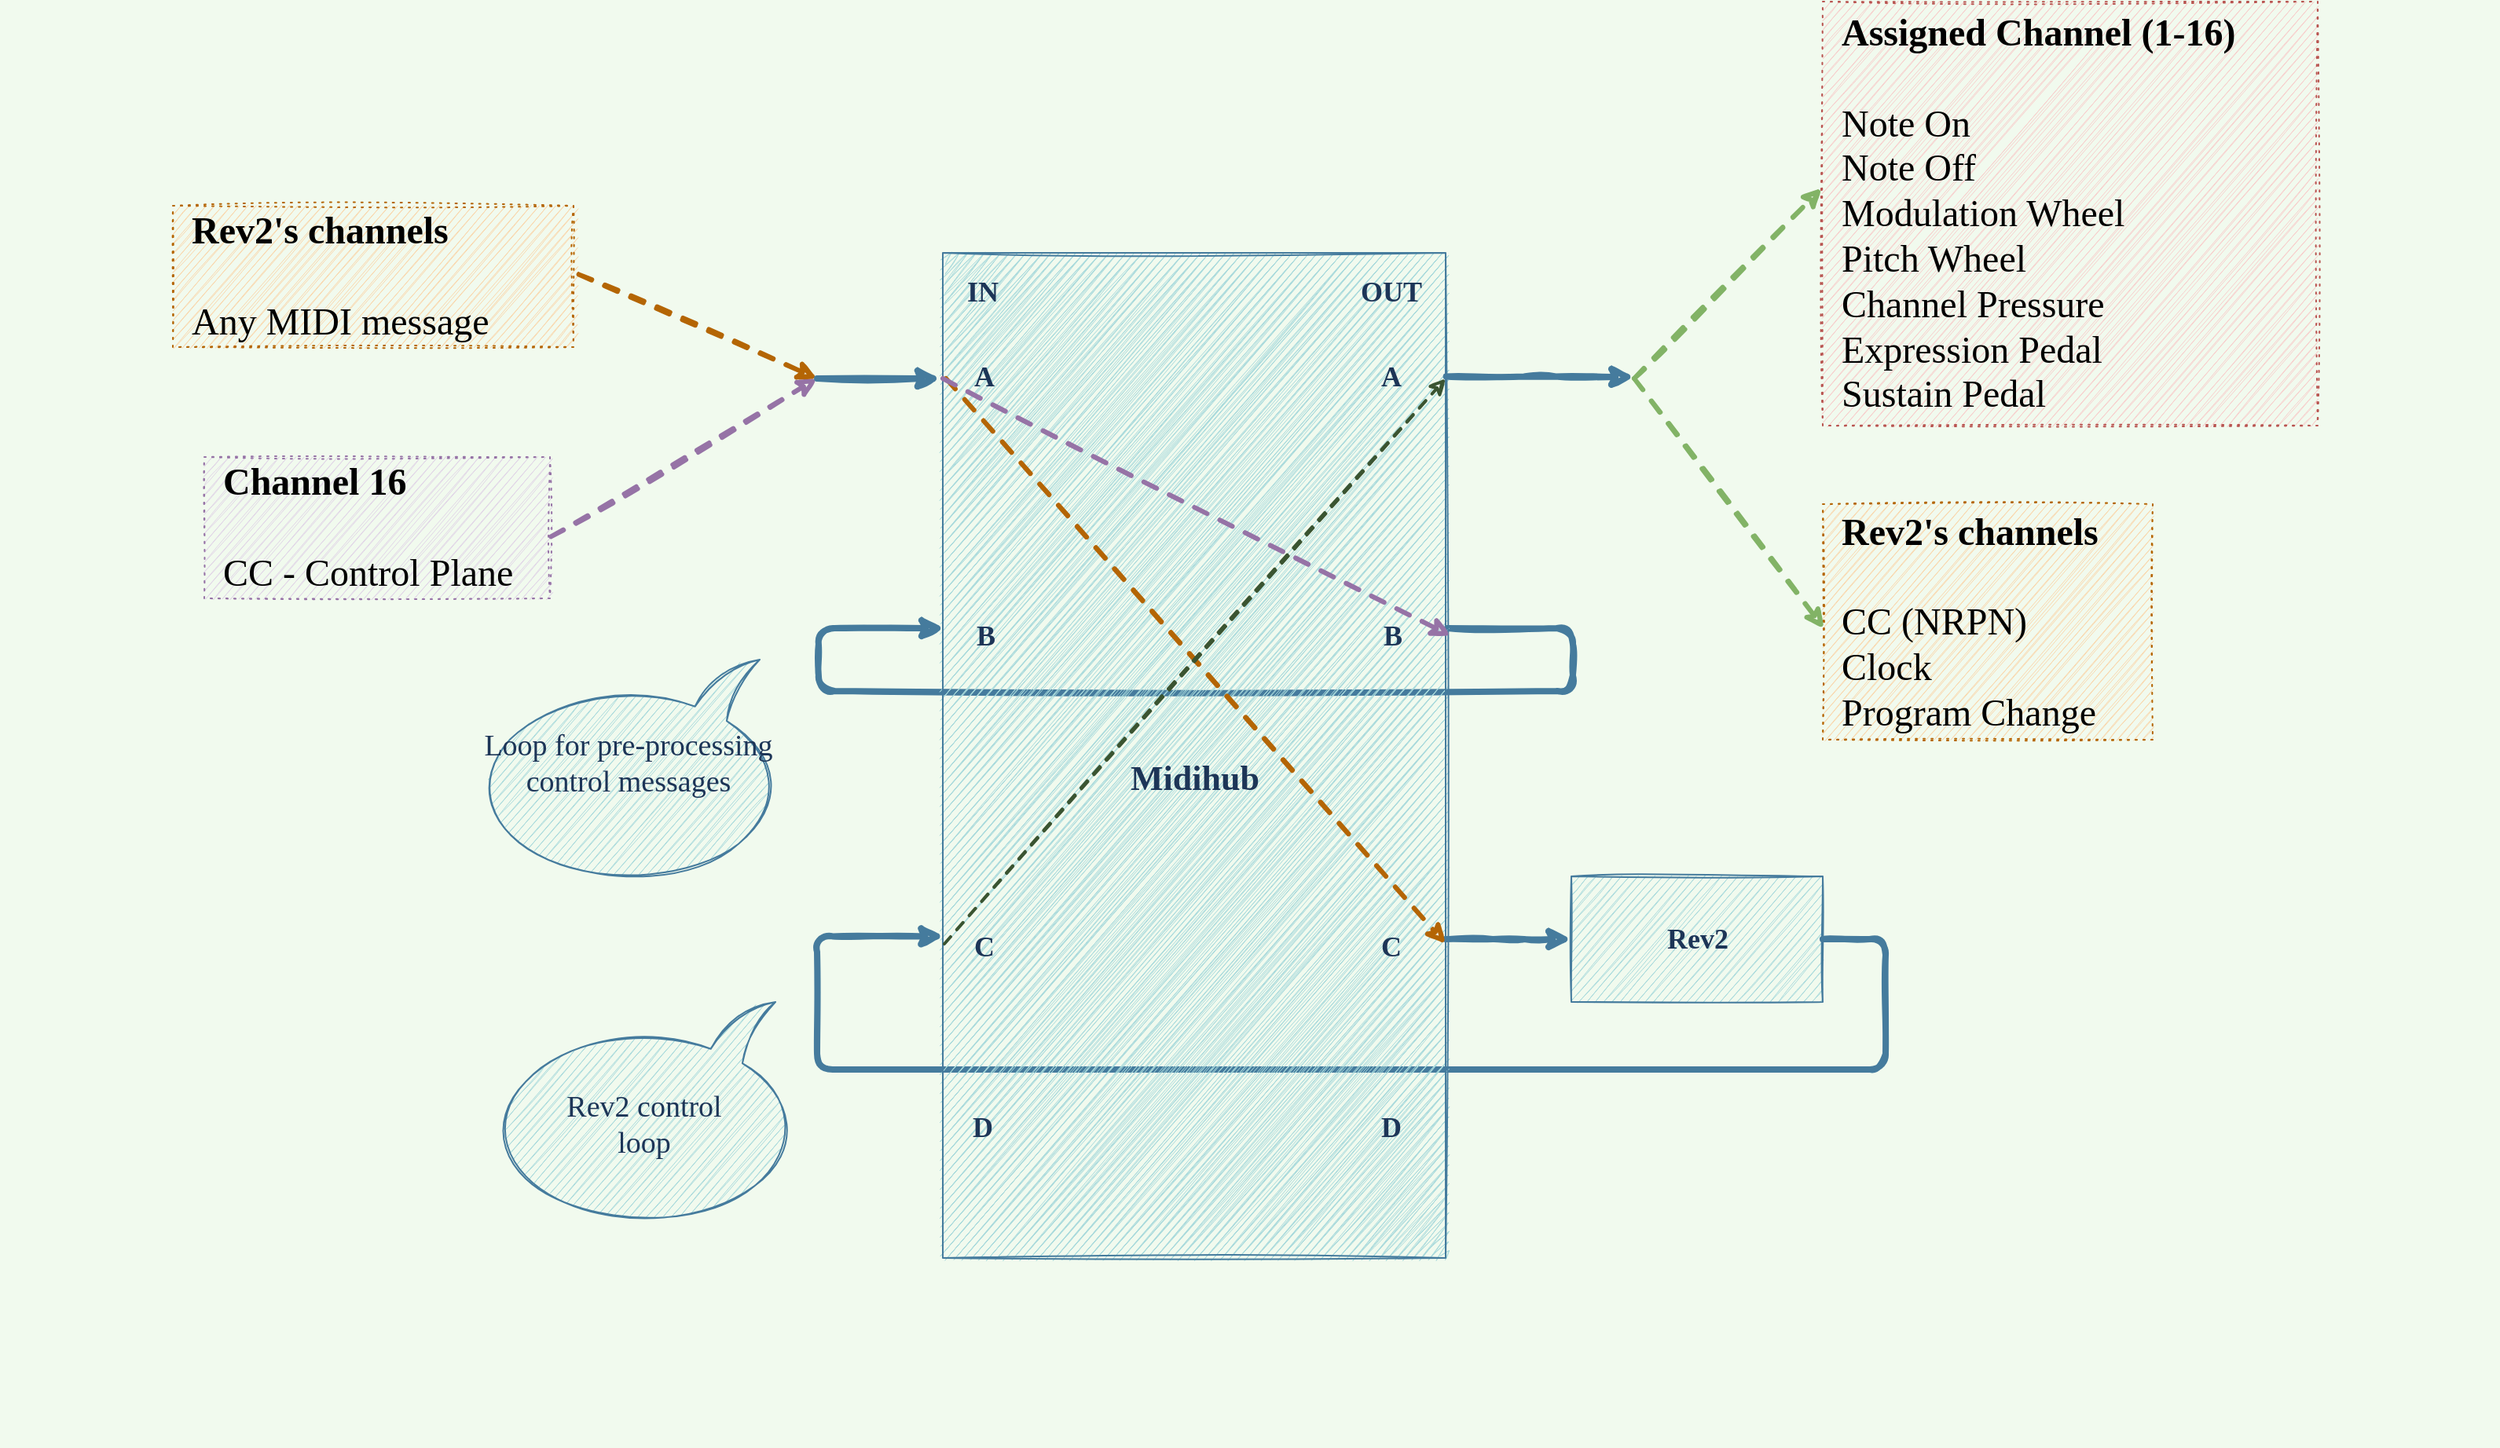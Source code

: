 <mxfile version="14.6.13" type="device"><diagram id="QfDlDyqofw_LyzROaaEB" name="Midihub"><mxGraphModel dx="2360" dy="1613" grid="1" gridSize="15" guides="1" tooltips="1" connect="1" arrows="1" fold="1" page="1" pageScale="1" pageWidth="100" pageHeight="100" background="#F1FAEE" math="0" shadow="0"><root><mxCell id="0"/><mxCell id="1" parent="0"/><mxCell id="ZZPXjq_WTgxxxrc6bb06-1" value="" style="group;fontColor=#1D3557;" parent="1" vertex="1" connectable="0"><mxGeometry y="70" width="1590" height="800" as="geometry"/></mxCell><mxCell id="XE6hKtPe00AgNU3MKMpL-31" style="edgeStyle=orthogonalEdgeStyle;rounded=1;orthogonalLoop=1;jettySize=auto;html=1;entryX=0.002;entryY=0.68;entryDx=0;entryDy=0;entryPerimeter=0;strokeWidth=4;fontSize=18;exitX=1;exitY=0.5;exitDx=0;exitDy=0;strokeColor=#457B9D;fontColor=#1D3557;fontFamily=Comic Sans MS;sketch=1;labelBackgroundColor=#F1FAEE;" parent="ZZPXjq_WTgxxxrc6bb06-1" source="XE6hKtPe00AgNU3MKMpL-29" target="XE6hKtPe00AgNU3MKMpL-6" edge="1"><mxGeometry relative="1" as="geometry"><Array as="points"><mxPoint x="1200" y="477"/><mxPoint x="1200" y="560"/><mxPoint x="520" y="560"/><mxPoint x="520" y="475"/></Array></mxGeometry></mxCell><mxCell id="XE6hKtPe00AgNU3MKMpL-16" style="edgeStyle=orthogonalEdgeStyle;rounded=1;orthogonalLoop=1;jettySize=auto;html=1;strokeWidth=4;fontSize=18;entryX=0;entryY=0.375;entryDx=0;entryDy=0;entryPerimeter=0;strokeColor=#457B9D;fontColor=#1D3557;jumpStyle=none;shadow=0;fontFamily=Comic Sans MS;sketch=1;labelBackgroundColor=#F1FAEE;" parent="ZZPXjq_WTgxxxrc6bb06-1" edge="1"><mxGeometry relative="1" as="geometry"><mxPoint x="600.97" y="279" as="targetPoint"/><mxPoint x="920.97" y="279" as="sourcePoint"/><Array as="points"><mxPoint x="1000.97" y="279"/><mxPoint x="1000.97" y="319"/><mxPoint x="520.97" y="319"/><mxPoint x="520.97" y="279"/></Array></mxGeometry></mxCell><mxCell id="XE6hKtPe00AgNU3MKMpL-6" value="Midihub" style="rounded=0;html=1;fontSize=22;fontFamily=Comic Sans MS;fontStyle=1;strokeColor=#457B9D;fontColor=#1D3557;shadow=0;fillStyle=zigzag;fillColor=#A8DADC;sketch=1;spacingTop=29;" parent="ZZPXjq_WTgxxxrc6bb06-1" vertex="1"><mxGeometry x="600" y="40" width="320" height="640" as="geometry"/></mxCell><mxCell id="XE6hKtPe00AgNU3MKMpL-13" value="IN" style="text;html=1;resizable=0;autosize=1;align=center;verticalAlign=middle;points=[];fillColor=none;strokeColor=none;rounded=0;fontSize=18;fontStyle=1;fontColor=#1D3557;fontFamily=Comic Sans MS;sketch=1;" parent="ZZPXjq_WTgxxxrc6bb06-1" vertex="1"><mxGeometry x="605" y="50" width="40" height="30" as="geometry"/></mxCell><mxCell id="XE6hKtPe00AgNU3MKMpL-14" value="OUT" style="text;html=1;resizable=0;autosize=1;align=center;verticalAlign=middle;points=[];fillColor=none;strokeColor=none;rounded=0;fontSize=18;fontStyle=1;fontColor=#1D3557;fontFamily=Comic Sans MS;sketch=1;" parent="ZZPXjq_WTgxxxrc6bb06-1" vertex="1"><mxGeometry x="855" y="50" width="60" height="30" as="geometry"/></mxCell><mxCell id="XE6hKtPe00AgNU3MKMpL-15" value="A" style="text;html=1;resizable=0;autosize=1;align=center;verticalAlign=middle;points=[];fillColor=none;strokeColor=none;rounded=0;fontSize=18;fontStyle=1;fontColor=#1D3557;fontFamily=Comic Sans MS;sketch=1;" parent="ZZPXjq_WTgxxxrc6bb06-1" vertex="1"><mxGeometry x="611" y="104" width="30" height="30" as="geometry"/></mxCell><mxCell id="XE6hKtPe00AgNU3MKMpL-17" value="B" style="text;html=1;resizable=0;autosize=1;align=center;verticalAlign=middle;points=[];fillColor=none;strokeColor=none;rounded=0;fontSize=18;fontStyle=1;fontColor=#1D3557;fontFamily=Comic Sans MS;sketch=1;" parent="ZZPXjq_WTgxxxrc6bb06-1" vertex="1"><mxGeometry x="611.97" y="269" width="30" height="30" as="geometry"/></mxCell><mxCell id="XE6hKtPe00AgNU3MKMpL-18" value="C" style="text;html=1;resizable=0;autosize=1;align=center;verticalAlign=middle;points=[];fillColor=none;strokeColor=none;rounded=0;fontSize=18;fontStyle=1;fontColor=#1D3557;fontFamily=Comic Sans MS;sketch=1;" parent="ZZPXjq_WTgxxxrc6bb06-1" vertex="1"><mxGeometry x="611" y="467" width="30" height="30" as="geometry"/></mxCell><mxCell id="XE6hKtPe00AgNU3MKMpL-19" value="D" style="text;html=1;resizable=0;autosize=1;align=center;verticalAlign=middle;points=[];fillColor=none;strokeColor=none;rounded=0;fontSize=18;fontStyle=1;fontColor=#1D3557;fontFamily=Comic Sans MS;sketch=1;" parent="ZZPXjq_WTgxxxrc6bb06-1" vertex="1"><mxGeometry x="610" y="582" width="30" height="30" as="geometry"/></mxCell><mxCell id="XE6hKtPe00AgNU3MKMpL-23" value="A" style="text;html=1;resizable=0;autosize=1;align=center;verticalAlign=middle;points=[];fillColor=none;strokeColor=none;rounded=0;fontSize=18;fontStyle=1;fontColor=#1D3557;fontFamily=Comic Sans MS;sketch=1;" parent="ZZPXjq_WTgxxxrc6bb06-1" vertex="1"><mxGeometry x="870" y="104" width="30" height="30" as="geometry"/></mxCell><mxCell id="XE6hKtPe00AgNU3MKMpL-24" value="B" style="text;html=1;resizable=0;autosize=1;align=center;verticalAlign=middle;points=[];fillColor=none;strokeColor=none;rounded=0;fontSize=18;fontStyle=1;fontColor=#1D3557;fontFamily=Comic Sans MS;sketch=1;" parent="ZZPXjq_WTgxxxrc6bb06-1" vertex="1"><mxGeometry x="870.97" y="269" width="30" height="30" as="geometry"/></mxCell><mxCell id="XE6hKtPe00AgNU3MKMpL-25" value="C" style="text;html=1;resizable=0;autosize=1;align=center;verticalAlign=middle;points=[];fillColor=none;strokeColor=none;rounded=0;fontSize=18;fontStyle=1;fontColor=#1D3557;fontFamily=Comic Sans MS;sketch=1;" parent="ZZPXjq_WTgxxxrc6bb06-1" vertex="1"><mxGeometry x="870" y="467" width="30" height="30" as="geometry"/></mxCell><mxCell id="XE6hKtPe00AgNU3MKMpL-26" value="D" style="text;html=1;resizable=0;autosize=1;align=center;verticalAlign=middle;points=[];fillColor=none;strokeColor=none;rounded=0;fontSize=18;fontStyle=1;fontColor=#1D3557;fontFamily=Comic Sans MS;sketch=1;" parent="ZZPXjq_WTgxxxrc6bb06-1" vertex="1"><mxGeometry x="870" y="582" width="30" height="30" as="geometry"/></mxCell><mxCell id="XE6hKtPe00AgNU3MKMpL-47" value="" style="edgeStyle=orthogonalEdgeStyle;rounded=1;orthogonalLoop=1;jettySize=auto;html=1;strokeColor=#457B9D;fontColor=#1D3557;fontSize=18;strokeWidth=4;fontFamily=Comic Sans MS;sketch=1;labelBackgroundColor=#F1FAEE;" parent="ZZPXjq_WTgxxxrc6bb06-1" target="XE6hKtPe00AgNU3MKMpL-29" edge="1"><mxGeometry relative="1" as="geometry"><mxPoint x="920" y="477" as="sourcePoint"/><Array as="points"><mxPoint x="960" y="477"/><mxPoint x="960" y="477"/></Array></mxGeometry></mxCell><mxCell id="XE6hKtPe00AgNU3MKMpL-29" value="Rev2" style="html=1;fontSize=18;shadow=0;strokeColor=#457B9D;fontColor=#1D3557;fillColor=#A8DADC;fontStyle=1;fontFamily=Comic Sans MS;sketch=1;" parent="ZZPXjq_WTgxxxrc6bb06-1" vertex="1"><mxGeometry x="1000" y="437" width="160" height="80" as="geometry"/></mxCell><mxCell id="XE6hKtPe00AgNU3MKMpL-68" style="edgeStyle=orthogonalEdgeStyle;rounded=1;orthogonalLoop=1;jettySize=auto;html=1;strokeColor=#457B9D;fontFamily=Comic Sans MS;fontSize=18;fontColor=#1D3557;exitX=1.001;exitY=0.123;exitDx=0;exitDy=0;exitPerimeter=0;strokeWidth=4;sketch=1;labelBackgroundColor=#F1FAEE;" parent="ZZPXjq_WTgxxxrc6bb06-1" source="XE6hKtPe00AgNU3MKMpL-6" edge="1"><mxGeometry relative="1" as="geometry"><mxPoint x="1040" y="119" as="targetPoint"/></mxGeometry></mxCell><mxCell id="XE6hKtPe00AgNU3MKMpL-90" value="&lt;b&gt;Rev2's channels&lt;br&gt;&lt;/b&gt;&lt;br&gt;Any MIDI message" style="text;html=1;resizable=0;autosize=1;align=left;verticalAlign=middle;points=[];fillColor=#fad7ac;rounded=0;dashed=1;dashPattern=1 4;fontFamily=Comic Sans MS;fontSize=24;spacingLeft=10;sketch=1;strokeColor=#b46504;perimeterSpacing=1;fillStyle=auto;" parent="ZZPXjq_WTgxxxrc6bb06-1" vertex="1"><mxGeometry x="110" y="10" width="255" height="90" as="geometry"/></mxCell><mxCell id="XE6hKtPe00AgNU3MKMpL-101" value="Rev2 control&lt;br&gt;loop" style="whiteSpace=wrap;html=1;shape=mxgraph.basic.oval_callout;rounded=0;fillColor=#A8DADC;fontSize=19;flipV=1;flipH=1;verticalAlign=middle;spacingTop=11;direction=east;rotation=0;strokeColor=#457B9D;fontFamily=Comic Sans MS;sketch=1;fontColor=#1D3557;" parent="ZZPXjq_WTgxxxrc6bb06-1" vertex="1"><mxGeometry x="310" y="517" width="200" height="145" as="geometry"/></mxCell><mxCell id="XE6hKtPe00AgNU3MKMpL-105" value="&lt;b&gt;Rev2's channels&lt;br&gt;&lt;/b&gt;&lt;br&gt;CC (NRPN)&lt;br&gt;Clock&lt;br&gt;Program Change" style="text;html=1;resizable=0;autosize=1;align=left;verticalAlign=middle;points=[];rounded=0;dashed=1;dashPattern=1 4;fontFamily=Comic Sans MS;fontSize=24;spacingLeft=10;perimeterSpacing=0;sketch=1;fillColor=#fad7ac;strokeColor=#b46504;fontColor=#000000;fillStyle=auto;" parent="ZZPXjq_WTgxxxrc6bb06-1" vertex="1"><mxGeometry x="1160" y="200" width="210" height="150" as="geometry"/></mxCell><mxCell id="XE6hKtPe00AgNU3MKMpL-96" value="Loop for pre-processing control messages" style="whiteSpace=wrap;html=1;shape=mxgraph.basic.oval_callout;rounded=0;fillColor=#A8DADC;fontSize=19;flipV=1;flipH=1;verticalAlign=middle;spacingTop=-14;direction=east;rotation=0;strokeColor=#457B9D;fontFamily=Comic Sans MS;sketch=1;fontColor=#1D3557;" parent="ZZPXjq_WTgxxxrc6bb06-1" vertex="1"><mxGeometry x="300" y="299" width="200" height="145" as="geometry"/></mxCell><mxCell id="XE6hKtPe00AgNU3MKMpL-103" value="&lt;b&gt;Channel 16&lt;br&gt;&lt;/b&gt;&lt;br&gt;CC - Control Plane" style="text;html=1;resizable=0;autosize=1;align=left;verticalAlign=middle;points=[];rounded=0;dashed=1;dashPattern=1 4;fontFamily=Comic Sans MS;fontSize=24;spacingLeft=10;perimeterSpacing=0;sketch=1;strokeColor=#9673a6;glass=0;shadow=0;fillColor=#e1d5e7;" parent="ZZPXjq_WTgxxxrc6bb06-1" vertex="1"><mxGeometry x="130" y="170" width="220" height="90" as="geometry"/></mxCell><mxCell id="JxEq_J9-ySwwyPqSogm8-2" value="" style="endArrow=classic;html=1;fontFamily=Comic Sans MS;fontSize=18;fontColor=#1D3557;strokeColor=#b46504;strokeWidth=3;labelBackgroundColor=#F1FAEE;sketch=1;dashed=1;fillColor=#fad7ac;" parent="ZZPXjq_WTgxxxrc6bb06-1" edge="1"><mxGeometry width="50" height="50" relative="1" as="geometry"><mxPoint x="602" y="120" as="sourcePoint"/><mxPoint x="920" y="480" as="targetPoint"/></mxGeometry></mxCell><mxCell id="JxEq_J9-ySwwyPqSogm8-35" value="" style="endArrow=classic;html=1;fontFamily=Comic Sans MS;fontSize=18;fontColor=#1D3557;strokeColor=#3A5431;strokeWidth=2;labelBackgroundColor=#F1FAEE;sketch=1;dashed=1;fillColor=#6d8764;" parent="1" edge="1"><mxGeometry width="50" height="50" relative="1" as="geometry"><mxPoint x="601" y="550" as="sourcePoint"/><mxPoint x="920" y="190" as="targetPoint"/></mxGeometry></mxCell><mxCell id="JxEq_J9-ySwwyPqSogm8-36" value="" style="endArrow=classic;html=1;fontFamily=Comic Sans MS;fontSize=18;fontColor=#1D3557;strokeWidth=3;labelBackgroundColor=#F1FAEE;sketch=1;dashed=1;fillColor=#e1d5e7;entryX=1.01;entryY=0.381;entryDx=0;entryDy=0;entryPerimeter=0;strokeColor=#9673A6;" parent="1" target="XE6hKtPe00AgNU3MKMpL-6" edge="1"><mxGeometry width="50" height="50" relative="1" as="geometry"><mxPoint x="600" y="190" as="sourcePoint"/><mxPoint x="930.0" y="680" as="targetPoint"/></mxGeometry></mxCell><mxCell id="YE3-UVpQI3ZZZBhMP8Ol-4" value="" style="endArrow=classic;html=1;strokeColor=#9673A6;exitX=1.003;exitY=0.563;exitDx=0;exitDy=0;exitPerimeter=0;dashed=1;fontFamily=Comic Sans MS;fontSize=18;fontColor=#1D3557;strokeWidth=3;fillColor=#e1d5e7;labelBackgroundColor=#F1FAEE;sketch=1;" edge="1" parent="1" source="XE6hKtPe00AgNU3MKMpL-103"><mxGeometry width="50" height="50" relative="1" as="geometry"><mxPoint x="350" y="540" as="sourcePoint"/><mxPoint x="520" y="190" as="targetPoint"/></mxGeometry></mxCell><mxCell id="YE3-UVpQI3ZZZBhMP8Ol-5" value="" style="endArrow=classic;html=1;fontFamily=Comic Sans MS;fontSize=18;fontColor=#1D3557;strokeColor=#b46504;strokeWidth=3;labelBackgroundColor=#F1FAEE;sketch=1;dashed=1;fillColor=#fad7ac;exitX=1.009;exitY=0.486;exitDx=0;exitDy=0;exitPerimeter=0;" edge="1" parent="1" source="XE6hKtPe00AgNU3MKMpL-90"><mxGeometry width="50" height="50" relative="1" as="geometry"><mxPoint x="410" y="100" as="sourcePoint"/><mxPoint x="520" y="190" as="targetPoint"/></mxGeometry></mxCell><mxCell id="YE3-UVpQI3ZZZBhMP8Ol-8" value="" style="endArrow=classic;html=1;strokeColor=#457B9D;entryX=-0.005;entryY=0.125;entryDx=0;entryDy=0;entryPerimeter=0;fontFamily=Comic Sans MS;fontSize=18;fontColor=#1D3557;strokeWidth=4;labelBackgroundColor=#F1FAEE;sketch=1;" edge="1" parent="1" target="XE6hKtPe00AgNU3MKMpL-6"><mxGeometry width="50" height="50" relative="1" as="geometry"><mxPoint x="520" y="190" as="sourcePoint"/><mxPoint x="530" y="490" as="targetPoint"/></mxGeometry></mxCell><mxCell id="YE3-UVpQI3ZZZBhMP8Ol-12" value="" style="endArrow=classic;html=1;fontFamily=Comic Sans MS;fontSize=18;fontColor=#1D3557;strokeWidth=3;labelBackgroundColor=#F1FAEE;sketch=1;dashed=1;entryX=-0.002;entryY=0.44;entryDx=0;entryDy=0;entryPerimeter=0;fillColor=#d5e8d4;strokeColor=#82b366;" edge="1" parent="1" target="XE6hKtPe00AgNU3MKMpL-104"><mxGeometry width="50" height="50" relative="1" as="geometry"><mxPoint x="1040" y="190" as="sourcePoint"/><mxPoint x="530" y="200" as="targetPoint"/></mxGeometry></mxCell><mxCell id="YE3-UVpQI3ZZZBhMP8Ol-13" value="" style="endArrow=classic;html=1;fontFamily=Comic Sans MS;fontSize=18;fontColor=#1D3557;strokeWidth=3;labelBackgroundColor=#F1FAEE;sketch=1;dashed=1;entryX=0.004;entryY=0.528;entryDx=0;entryDy=0;entryPerimeter=0;fillColor=#d5e8d4;strokeColor=#82b366;" edge="1" parent="1" target="XE6hKtPe00AgNU3MKMpL-105"><mxGeometry width="50" height="50" relative="1" as="geometry"><mxPoint x="1040" y="190" as="sourcePoint"/><mxPoint x="1169.54" y="117.4" as="targetPoint"/></mxGeometry></mxCell><mxCell id="XE6hKtPe00AgNU3MKMpL-104" value="&lt;b&gt;Assigned Channel (1-16)&lt;/b&gt;&lt;br&gt;&lt;br&gt;Note On&lt;br&gt;Note Off&lt;br&gt;Modulation Wheel&lt;br&gt;Pitch Wheel&lt;br&gt;Channel Pressure&lt;br&gt;Expression Pedal&lt;br&gt;Sustain Pedal" style="text;html=1;resizable=0;autosize=1;align=left;verticalAlign=middle;points=[];rounded=0;dashed=1;dashPattern=1 4;fontFamily=Comic Sans MS;fontSize=24;spacingLeft=10;perimeterSpacing=0;sketch=1;strokeColor=#b85450;fillColor=#f8cecc;" parent="1" vertex="1"><mxGeometry x="1160" y="-50" width="315" height="270" as="geometry"/></mxCell></root></mxGraphModel></diagram></mxfile>